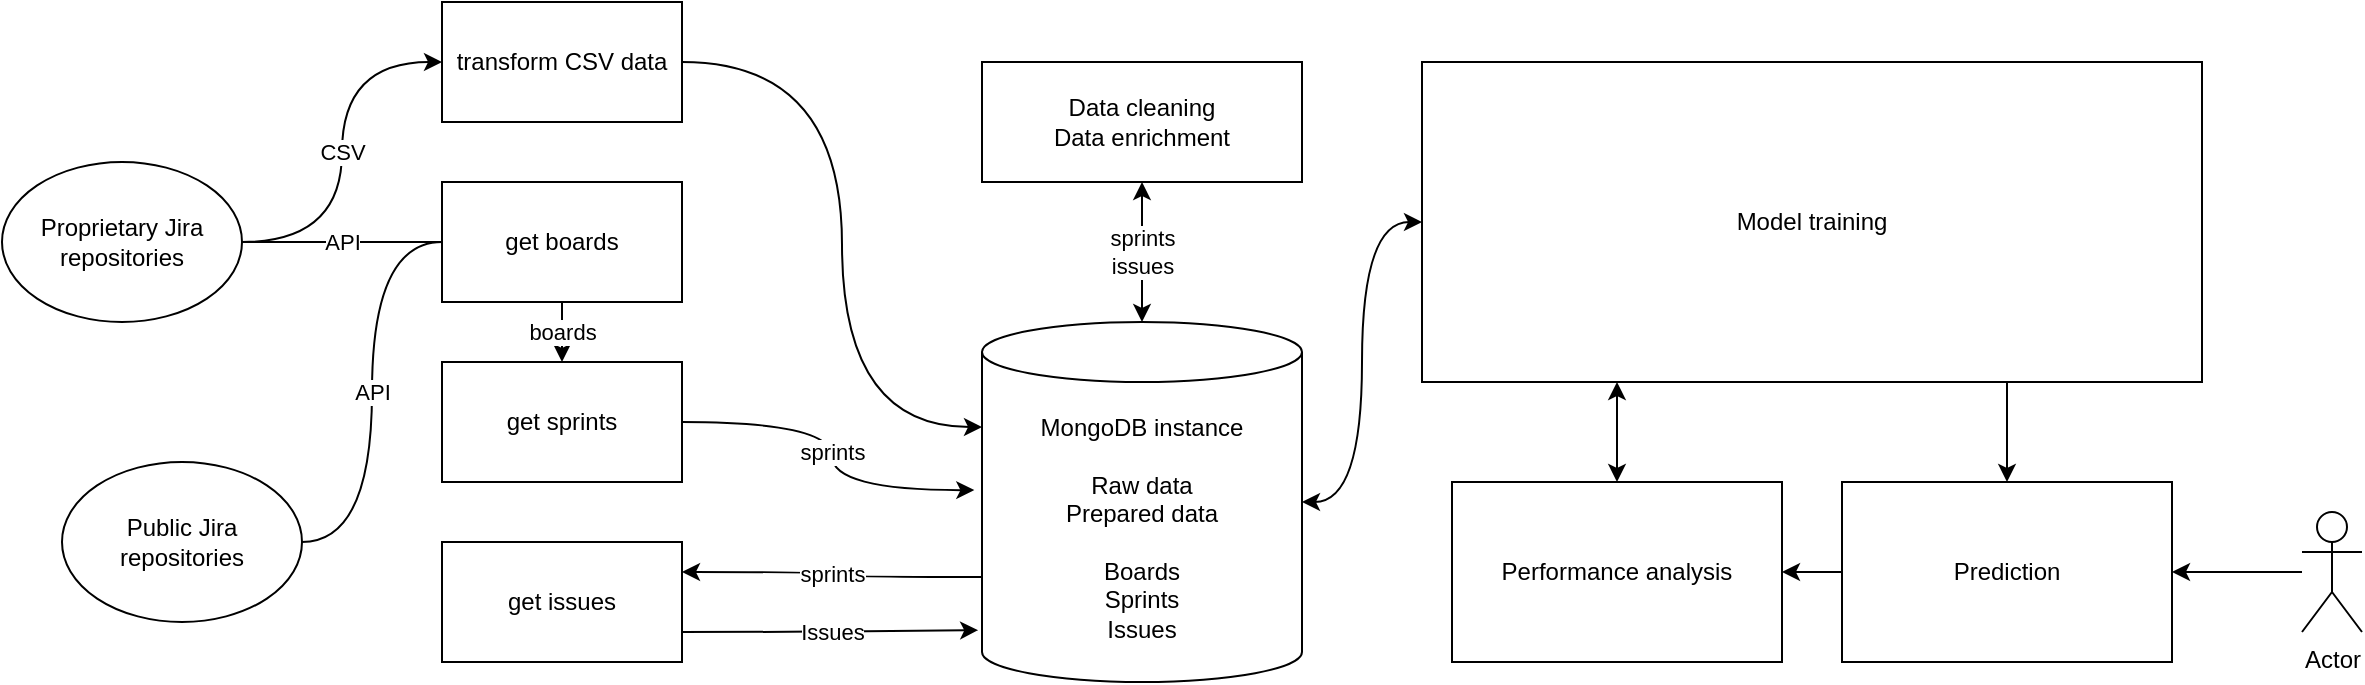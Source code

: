 <mxfile version="17.4.4" type="github">
  <diagram id="kgpKYQtTHZ0yAKxKKP6v" name="Page-1">
    <mxGraphModel dx="2292" dy="956" grid="1" gridSize="10" guides="1" tooltips="1" connect="1" arrows="1" fold="1" page="1" pageScale="1" pageWidth="850" pageHeight="1100" math="0" shadow="0">
      <root>
        <mxCell id="0" />
        <mxCell id="1" parent="0" />
        <mxCell id="xgt1RBYCPIYZove2wj8K-11" value="&lt;div&gt;sprints&lt;/div&gt;" style="edgeStyle=orthogonalEdgeStyle;curved=1;rounded=0;orthogonalLoop=1;jettySize=auto;html=1;exitX=0;exitY=0;exitDx=0;exitDy=127.5;exitPerimeter=0;entryX=1;entryY=0.25;entryDx=0;entryDy=0;" edge="1" parent="1" source="xgt1RBYCPIYZove2wj8K-2" target="xgt1RBYCPIYZove2wj8K-8">
          <mxGeometry relative="1" as="geometry">
            <mxPoint x="-170" y="638" as="targetPoint" />
          </mxGeometry>
        </mxCell>
        <mxCell id="xgt1RBYCPIYZove2wj8K-33" value="" style="edgeStyle=orthogonalEdgeStyle;curved=1;rounded=0;orthogonalLoop=1;jettySize=auto;html=1;startArrow=classic;startFill=1;endArrow=classic;endFill=1;entryX=0;entryY=0.5;entryDx=0;entryDy=0;" edge="1" parent="1" source="xgt1RBYCPIYZove2wj8K-2" target="xgt1RBYCPIYZove2wj8K-30">
          <mxGeometry relative="1" as="geometry" />
        </mxCell>
        <mxCell id="xgt1RBYCPIYZove2wj8K-2" value="&lt;div&gt;MongoDB instance&lt;/div&gt;&lt;div&gt;&lt;br&gt;&lt;/div&gt;&lt;div&gt;&lt;div&gt;Raw data&lt;/div&gt;Prepared data&lt;/div&gt;&lt;div&gt;&lt;br&gt;&lt;/div&gt;&lt;div&gt;Boards&lt;/div&gt;&lt;div&gt;Sprints&lt;/div&gt;&lt;div&gt;Issues&lt;/div&gt;" style="shape=cylinder3;whiteSpace=wrap;html=1;boundedLbl=1;backgroundOutline=1;size=15;" vertex="1" parent="1">
          <mxGeometry x="-50" y="510" width="160" height="180" as="geometry" />
        </mxCell>
        <mxCell id="xgt1RBYCPIYZove2wj8K-29" value="&lt;div&gt;sprints&lt;/div&gt;&lt;div&gt;issues&lt;br&gt;&lt;/div&gt;" style="edgeStyle=orthogonalEdgeStyle;curved=1;rounded=0;orthogonalLoop=1;jettySize=auto;html=1;startArrow=classic;startFill=1;endArrow=classic;endFill=1;" edge="1" parent="1" source="xgt1RBYCPIYZove2wj8K-7" target="xgt1RBYCPIYZove2wj8K-2">
          <mxGeometry relative="1" as="geometry" />
        </mxCell>
        <mxCell id="xgt1RBYCPIYZove2wj8K-7" value="&lt;div&gt;Data cleaning&lt;br&gt;&lt;/div&gt;&lt;div&gt;Data enrichment&lt;br&gt;&lt;/div&gt;" style="rounded=0;whiteSpace=wrap;html=1;" vertex="1" parent="1">
          <mxGeometry x="-50" y="380" width="160" height="60" as="geometry" />
        </mxCell>
        <mxCell id="xgt1RBYCPIYZove2wj8K-9" value="&lt;div&gt;Issues&lt;/div&gt;" style="edgeStyle=orthogonalEdgeStyle;curved=1;rounded=0;orthogonalLoop=1;jettySize=auto;html=1;entryX=-0.012;entryY=0.856;entryDx=0;entryDy=0;entryPerimeter=0;exitX=1;exitY=0.75;exitDx=0;exitDy=0;" edge="1" parent="1" source="xgt1RBYCPIYZove2wj8K-8" target="xgt1RBYCPIYZove2wj8K-2">
          <mxGeometry relative="1" as="geometry" />
        </mxCell>
        <mxCell id="xgt1RBYCPIYZove2wj8K-8" value="&lt;div&gt;get issues&lt;/div&gt;" style="rounded=0;whiteSpace=wrap;html=1;" vertex="1" parent="1">
          <mxGeometry x="-320" y="620" width="120" height="60" as="geometry" />
        </mxCell>
        <mxCell id="xgt1RBYCPIYZove2wj8K-12" value="sprints" style="edgeStyle=orthogonalEdgeStyle;curved=1;rounded=0;orthogonalLoop=1;jettySize=auto;html=1;entryX=-0.024;entryY=0.467;entryDx=0;entryDy=0;entryPerimeter=0;" edge="1" parent="1" source="xgt1RBYCPIYZove2wj8K-10" target="xgt1RBYCPIYZove2wj8K-2">
          <mxGeometry relative="1" as="geometry">
            <mxPoint x="-60" y="560" as="targetPoint" />
          </mxGeometry>
        </mxCell>
        <mxCell id="xgt1RBYCPIYZove2wj8K-10" value="&lt;div&gt;get sprints&lt;/div&gt;" style="rounded=0;whiteSpace=wrap;html=1;" vertex="1" parent="1">
          <mxGeometry x="-320" y="530" width="120" height="60" as="geometry" />
        </mxCell>
        <mxCell id="xgt1RBYCPIYZove2wj8K-14" value="&lt;div&gt;boards&lt;/div&gt;" style="edgeStyle=orthogonalEdgeStyle;curved=1;rounded=0;orthogonalLoop=1;jettySize=auto;html=1;" edge="1" parent="1" source="xgt1RBYCPIYZove2wj8K-13" target="xgt1RBYCPIYZove2wj8K-10">
          <mxGeometry relative="1" as="geometry" />
        </mxCell>
        <mxCell id="xgt1RBYCPIYZove2wj8K-13" value="get boards" style="rounded=0;whiteSpace=wrap;html=1;" vertex="1" parent="1">
          <mxGeometry x="-320" y="440" width="120" height="60" as="geometry" />
        </mxCell>
        <mxCell id="xgt1RBYCPIYZove2wj8K-17" value="&lt;div&gt;API&lt;/div&gt;" style="edgeStyle=orthogonalEdgeStyle;curved=1;rounded=0;orthogonalLoop=1;jettySize=auto;html=1;endArrow=none;endFill=0;entryX=0;entryY=0.5;entryDx=0;entryDy=0;" edge="1" parent="1" source="xgt1RBYCPIYZove2wj8K-15" target="xgt1RBYCPIYZove2wj8K-13">
          <mxGeometry relative="1" as="geometry" />
        </mxCell>
        <mxCell id="xgt1RBYCPIYZove2wj8K-15" value="Public Jira repositories" style="ellipse;whiteSpace=wrap;html=1;" vertex="1" parent="1">
          <mxGeometry x="-510" y="580" width="120" height="80" as="geometry" />
        </mxCell>
        <mxCell id="xgt1RBYCPIYZove2wj8K-18" value="&lt;div&gt;API&lt;/div&gt;" style="edgeStyle=orthogonalEdgeStyle;curved=1;rounded=0;orthogonalLoop=1;jettySize=auto;html=1;endArrow=none;endFill=0;" edge="1" parent="1" source="xgt1RBYCPIYZove2wj8K-16" target="xgt1RBYCPIYZove2wj8K-13">
          <mxGeometry relative="1" as="geometry" />
        </mxCell>
        <mxCell id="xgt1RBYCPIYZove2wj8K-26" value="&lt;div&gt;CSV&lt;/div&gt;" style="edgeStyle=orthogonalEdgeStyle;curved=1;rounded=0;orthogonalLoop=1;jettySize=auto;html=1;entryX=0;entryY=0.5;entryDx=0;entryDy=0;" edge="1" parent="1" source="xgt1RBYCPIYZove2wj8K-16" target="xgt1RBYCPIYZove2wj8K-22">
          <mxGeometry relative="1" as="geometry" />
        </mxCell>
        <mxCell id="xgt1RBYCPIYZove2wj8K-16" value="Proprietary Jira repositories" style="ellipse;whiteSpace=wrap;html=1;" vertex="1" parent="1">
          <mxGeometry x="-540" y="430" width="120" height="80" as="geometry" />
        </mxCell>
        <mxCell id="xgt1RBYCPIYZove2wj8K-24" value="" style="edgeStyle=orthogonalEdgeStyle;curved=1;rounded=0;orthogonalLoop=1;jettySize=auto;html=1;entryX=0;entryY=0;entryDx=0;entryDy=52.5;entryPerimeter=0;" edge="1" parent="1" source="xgt1RBYCPIYZove2wj8K-22" target="xgt1RBYCPIYZove2wj8K-2">
          <mxGeometry relative="1" as="geometry">
            <mxPoint x="-60" y="560" as="targetPoint" />
            <Array as="points">
              <mxPoint x="-120" y="380" />
              <mxPoint x="-120" y="563" />
            </Array>
          </mxGeometry>
        </mxCell>
        <mxCell id="xgt1RBYCPIYZove2wj8K-22" value="transform CSV data" style="rounded=0;whiteSpace=wrap;html=1;" vertex="1" parent="1">
          <mxGeometry x="-320" y="350" width="120" height="60" as="geometry" />
        </mxCell>
        <mxCell id="xgt1RBYCPIYZove2wj8K-36" value="" style="edgeStyle=orthogonalEdgeStyle;curved=1;rounded=0;orthogonalLoop=1;jettySize=auto;html=1;startArrow=none;startFill=0;endArrow=classic;endFill=1;exitX=0.75;exitY=1;exitDx=0;exitDy=0;entryX=0.5;entryY=0;entryDx=0;entryDy=0;" edge="1" parent="1" source="xgt1RBYCPIYZove2wj8K-30" target="xgt1RBYCPIYZove2wj8K-31">
          <mxGeometry relative="1" as="geometry" />
        </mxCell>
        <mxCell id="xgt1RBYCPIYZove2wj8K-37" value="" style="edgeStyle=orthogonalEdgeStyle;curved=1;rounded=0;orthogonalLoop=1;jettySize=auto;html=1;startArrow=classic;startFill=1;endArrow=classic;endFill=1;entryX=0.5;entryY=0;entryDx=0;entryDy=0;exitX=0.25;exitY=1;exitDx=0;exitDy=0;" edge="1" parent="1" source="xgt1RBYCPIYZove2wj8K-30" target="xgt1RBYCPIYZove2wj8K-32">
          <mxGeometry relative="1" as="geometry" />
        </mxCell>
        <mxCell id="xgt1RBYCPIYZove2wj8K-30" value="&lt;div&gt;Model training&lt;/div&gt;" style="rounded=0;whiteSpace=wrap;html=1;" vertex="1" parent="1">
          <mxGeometry x="170" y="380" width="390" height="160" as="geometry" />
        </mxCell>
        <mxCell id="xgt1RBYCPIYZove2wj8K-38" value="" style="edgeStyle=orthogonalEdgeStyle;curved=1;rounded=0;orthogonalLoop=1;jettySize=auto;html=1;startArrow=none;startFill=0;endArrow=classic;endFill=1;" edge="1" parent="1" source="xgt1RBYCPIYZove2wj8K-31" target="xgt1RBYCPIYZove2wj8K-32">
          <mxGeometry relative="1" as="geometry" />
        </mxCell>
        <mxCell id="xgt1RBYCPIYZove2wj8K-31" value="Prediction" style="rounded=0;whiteSpace=wrap;html=1;" vertex="1" parent="1">
          <mxGeometry x="380" y="590" width="165" height="90" as="geometry" />
        </mxCell>
        <mxCell id="xgt1RBYCPIYZove2wj8K-32" value="&lt;div&gt;Performance analysis&lt;/div&gt;" style="rounded=0;whiteSpace=wrap;html=1;" vertex="1" parent="1">
          <mxGeometry x="185" y="590" width="165" height="90" as="geometry" />
        </mxCell>
        <mxCell id="xgt1RBYCPIYZove2wj8K-40" value="" style="edgeStyle=orthogonalEdgeStyle;curved=1;rounded=0;orthogonalLoop=1;jettySize=auto;html=1;startArrow=none;startFill=0;endArrow=classic;endFill=1;" edge="1" parent="1" source="xgt1RBYCPIYZove2wj8K-39" target="xgt1RBYCPIYZove2wj8K-31">
          <mxGeometry relative="1" as="geometry" />
        </mxCell>
        <mxCell id="xgt1RBYCPIYZove2wj8K-39" value="Actor" style="shape=umlActor;verticalLabelPosition=bottom;verticalAlign=top;html=1;outlineConnect=0;" vertex="1" parent="1">
          <mxGeometry x="610" y="605" width="30" height="60" as="geometry" />
        </mxCell>
      </root>
    </mxGraphModel>
  </diagram>
</mxfile>
